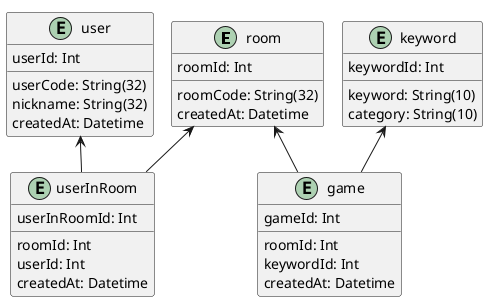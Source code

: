 @startuml
!pragma layout smetana

entity room {
   {field} roomId: Int
   {method} roomCode: String(32)
   {method} createdAt: Datetime
}
entity userInRoom {
   {field} userInRoomId: Int
   {method} roomId: Int
   {method} userId: Int
   {method} createdAt: Datetime
}
entity user {
   {field} userId: Int
   {method} userCode: String(32)
   {method} nickname: String(32)
   {method} createdAt: Datetime
}
entity game {
    {field} gameId: Int
    {method} roomId: Int
    {method} keywordId: Int
    {method} createdAt: Datetime
}
entity keyword {
    {field} keywordId: Int
    {method} keyword: String(10)
    {method} category: String(10)
}

room <-- userInRoom
user <-- userInRoom
room <-- game
keyword <-- game

@enduml
